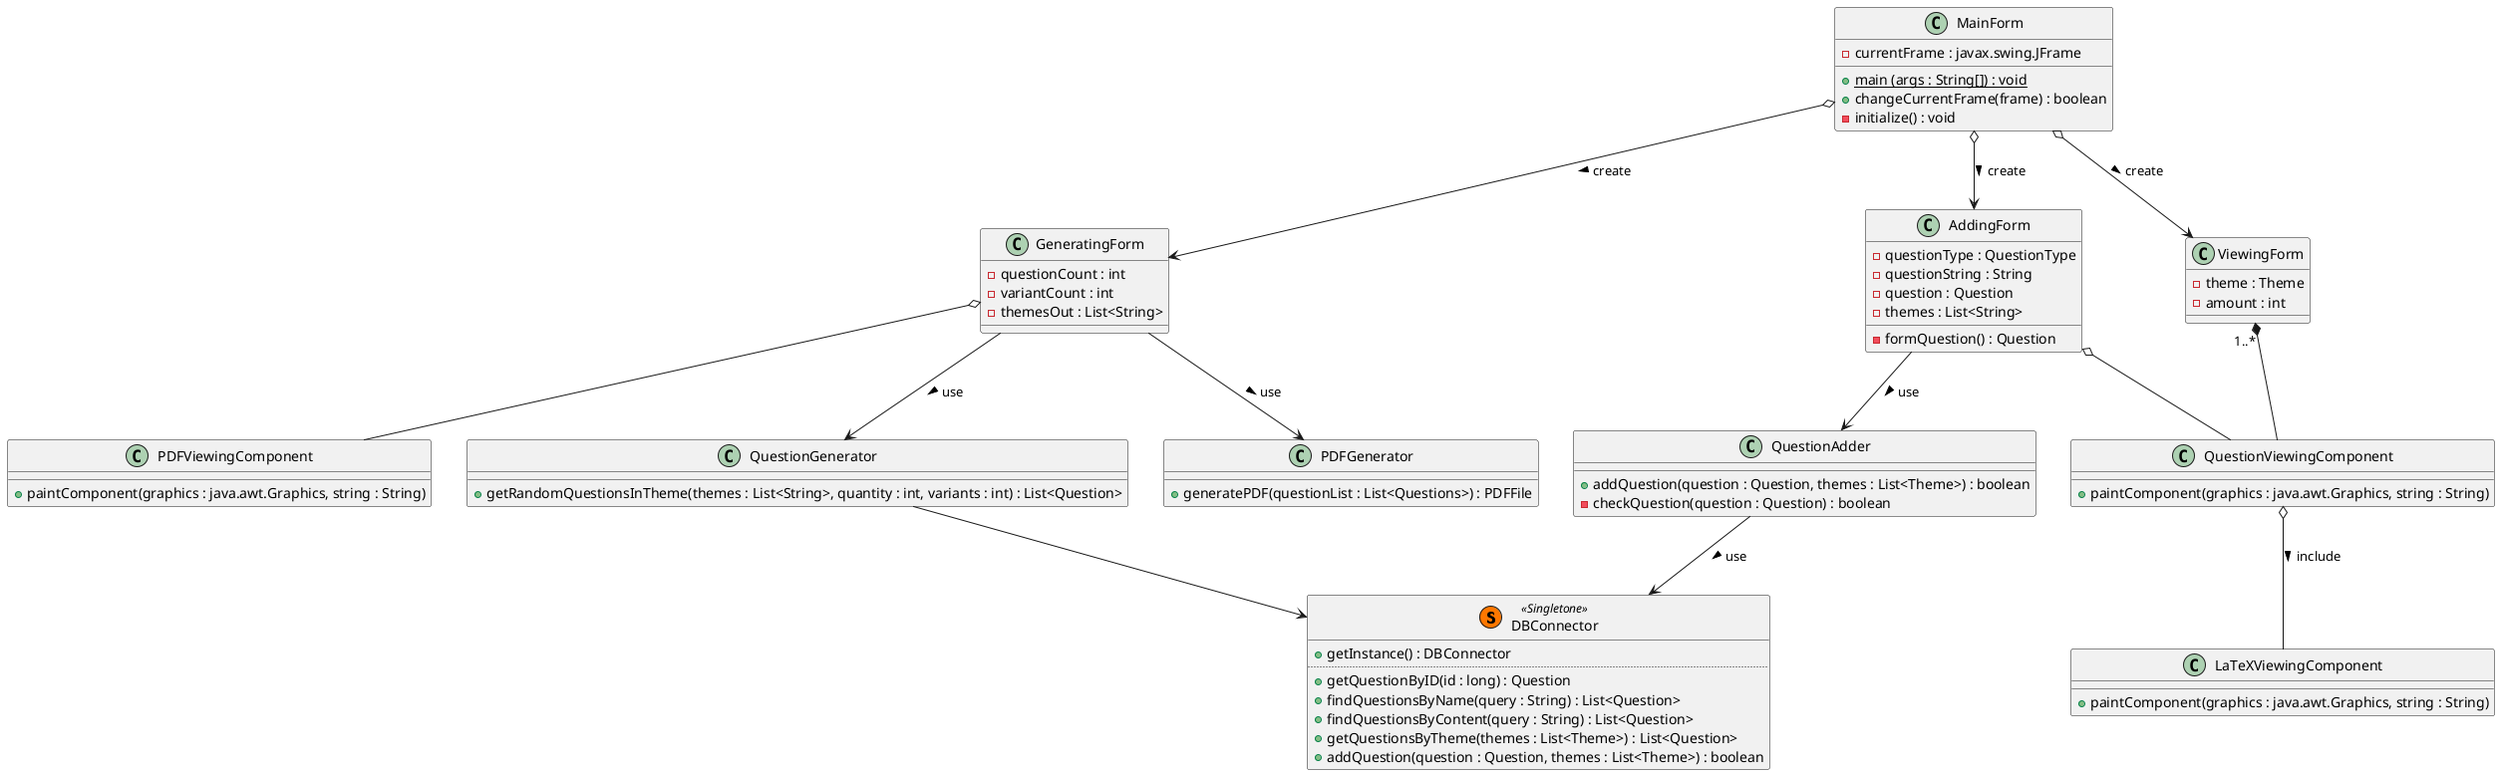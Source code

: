 'Общая диаграмма классов генератора тестов'
@startuml
'!include themes.puml
class DBConnector <<(S,#FF7700) Singletone>> {
    +getInstance() : DBConnector
    ..
    +getQuestionByID(id : long) : Question
    +findQuestionsByName(query : String) : List<Question>
    +findQuestionsByContent(query : String) : List<Question>
    +getQuestionsByTheme(themes : List<Theme>) : List<Question>
    +addQuestion(question : Question, themes : List<Theme>) : boolean
}

class QuestionGenerator {
    +getRandomQuestionsInTheme(themes : List<String>, quantity : int, variants : int) : List<Question>
}

class MainForm {
    -currentFrame : javax.swing.JFrame
    +main {static} (args : String[]) : void
    +changeCurrentFrame(frame) : boolean
    -initialize() : void
}

class AddingForm {
    -questionType : QuestionType
    -questionString : String
    -question : Question
    -themes : List<String>
    -formQuestion() : Question
}

class ViewingForm {
    -theme : Theme
    -amount : int
}

class GeneratingForm {
    -questionCount : int
    -variantCount : int
    -themesOut : List<String>
}

class QuestionAdder {
    +addQuestion(question : Question, themes : List<Theme>) : boolean
    -checkQuestion(question : Question) : boolean
}

class LaTeXViewingComponent {
    +paintComponent(graphics : java.awt.Graphics, string : String)
}

class QuestionViewingComponent {
    +paintComponent(graphics : java.awt.Graphics, string : String)
}

class PDFGenerator {
    +generatePDF(questionList : List<Questions>) : PDFFile
}

class PDFViewingComponent {
    +paintComponent(graphics : java.awt.Graphics, string : String)
}

QuestionGenerator --> DBConnector

MainForm  o--> AddingForm : create >
AddingForm --> QuestionAdder : use >
QuestionAdder --> DBConnector : use >

AddingForm o-- QuestionViewingComponent
QuestionViewingComponent o-- LaTeXViewingComponent : include >

MainForm o--> ViewingForm : create >
ViewingForm "1..*" *-- QuestionViewingComponent

MainForm o--> GeneratingForm : create >
GeneratingForm --> QuestionGenerator : use >
GeneratingForm --> PDFGenerator : use >
GeneratingForm o-- PDFViewingComponent
@enduml
